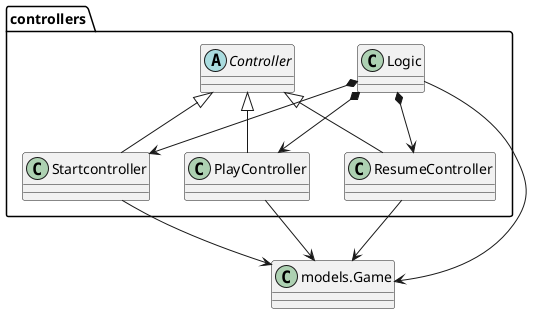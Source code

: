 @startuml connect4.connect4.controllers

abstract class controllers.Controller
class controllers.Startcontroller
class controllers.PlayController
class controllers.ResumeController
class controllers.Logic
class Game as "models.Game"

Controller <|-- Startcontroller
Controller <|-- PlayController
Controller <|-- ResumeController

Logic --> Game
Logic *--> Startcontroller
Logic *--> PlayController
Logic *--> ResumeController

Startcontroller --> Game
PlayController --> Game
ResumeController --> Game


@enduml